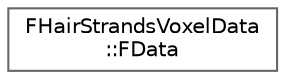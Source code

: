 digraph "Graphical Class Hierarchy"
{
 // INTERACTIVE_SVG=YES
 // LATEX_PDF_SIZE
  bgcolor="transparent";
  edge [fontname=Helvetica,fontsize=10,labelfontname=Helvetica,labelfontsize=10];
  node [fontname=Helvetica,fontsize=10,shape=box,height=0.2,width=0.4];
  rankdir="LR";
  Node0 [id="Node000000",label="FHairStrandsVoxelData\l::FData",height=0.2,width=0.4,color="grey40", fillcolor="white", style="filled",URL="$dc/def/structFHairStrandsVoxelData_1_1FData.html",tooltip=" "];
}
